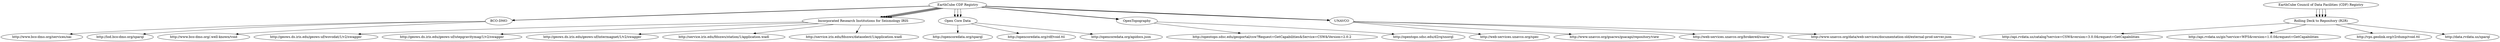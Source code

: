 digraph G {
	"db98a946097152d7469801730e93e264" -> "2d78d9c04b7d1aea116ccdc6ad6ea52f";
	"2d78d9c04b7d1aea116ccdc6ad6ea52f" -> "81f1ce7de790a0e9ac3a31a08bd10648";
	"db98a946097152d7469801730e93e264" -> "2d78d9c04b7d1aea116ccdc6ad6ea52f";
	"2d78d9c04b7d1aea116ccdc6ad6ea52f" -> "174d3aa41cb6b0f02a34219f540295fa";
	"db98a946097152d7469801730e93e264" -> "2d78d9c04b7d1aea116ccdc6ad6ea52f";
	"2d78d9c04b7d1aea116ccdc6ad6ea52f" -> "58c56b5c5627269ebd07d963022b9ff2";
	"db98a946097152d7469801730e93e264" -> "90dfbebf68f524a6a8dbeff352ecf448";
	"90dfbebf68f524a6a8dbeff352ecf448" -> "63cc12859ee94febfb007b6e228407bf";
	"db98a946097152d7469801730e93e264" -> "90dfbebf68f524a6a8dbeff352ecf448";
	"90dfbebf68f524a6a8dbeff352ecf448" -> "604657daef9c3aff7515b77e7dee8045";
	"db98a946097152d7469801730e93e264" -> "90dfbebf68f524a6a8dbeff352ecf448";
	"90dfbebf68f524a6a8dbeff352ecf448" -> "079c67d58f9d4969b6b0d57fb19c16e5";
	"db98a946097152d7469801730e93e264" -> "90dfbebf68f524a6a8dbeff352ecf448";
	"90dfbebf68f524a6a8dbeff352ecf448" -> "db78ba66d0cfd5586aca0d7a2b6d571c";
	"db98a946097152d7469801730e93e264" -> "90dfbebf68f524a6a8dbeff352ecf448";
	"90dfbebf68f524a6a8dbeff352ecf448" -> "f10e37099613cf49d596fee7278c6a64";
	"db98a946097152d7469801730e93e264" -> "e15f387803566b0d82a3c174396a1e95";
	"e15f387803566b0d82a3c174396a1e95" -> "b386ce1fe93982be2fdf5e1110a5ef8a";
	"db98a946097152d7469801730e93e264" -> "e15f387803566b0d82a3c174396a1e95";
	"e15f387803566b0d82a3c174396a1e95" -> "2c745f60d5ccbd213b534fe1d8a78cb0";
	"db98a946097152d7469801730e93e264" -> "e15f387803566b0d82a3c174396a1e95";
	"e15f387803566b0d82a3c174396a1e95" -> "7cc3b212259d28e5603799d1e7a52fb4";
	"db98a946097152d7469801730e93e264" -> "afb401eea3bb7cdf62016ada23155b91";
	"afb401eea3bb7cdf62016ada23155b91" -> "2679214a493e313ca7ed7a2067e22c29";
	"db98a946097152d7469801730e93e264" -> "afb401eea3bb7cdf62016ada23155b91";
	"afb401eea3bb7cdf62016ada23155b91" -> "4ef981a70e408e15db379f73d75a98c3";
	"2c8eb740f398650a307d7e6afee22e0e" -> "0a154bef8685c4808058d64559e9e095";
	"0a154bef8685c4808058d64559e9e095" -> "b20c36fea833aa94088ceffa5396429f";
	"2c8eb740f398650a307d7e6afee22e0e" -> "0a154bef8685c4808058d64559e9e095";
	"0a154bef8685c4808058d64559e9e095" -> "051ad7dfb9ff4d0eadf87c9ba35d6708";
	"2c8eb740f398650a307d7e6afee22e0e" -> "0a154bef8685c4808058d64559e9e095";
	"0a154bef8685c4808058d64559e9e095" -> "4964e868380cea89b8a02d79f06bfc9c";
	"2c8eb740f398650a307d7e6afee22e0e" -> "0a154bef8685c4808058d64559e9e095";
	"0a154bef8685c4808058d64559e9e095" -> "43d4fab2ba54bb65e402f4fb3f89e759";
	"db98a946097152d7469801730e93e264" -> "f22160b95912de8f1268a939b8f771f2";
	"f22160b95912de8f1268a939b8f771f2" -> "59672538539782e7ebe4253f0c76cbee";
	"db98a946097152d7469801730e93e264" -> "f22160b95912de8f1268a939b8f771f2";
	"f22160b95912de8f1268a939b8f771f2" -> "1f960c7372d4c78b4f1aa7504784278f";
	"db98a946097152d7469801730e93e264" -> "f22160b95912de8f1268a939b8f771f2";
	"f22160b95912de8f1268a939b8f771f2" -> "b33bd92106a80f42064abc8735351f44";
	"db98a946097152d7469801730e93e264" -> "f22160b95912de8f1268a939b8f771f2";
	"f22160b95912de8f1268a939b8f771f2" -> "846a70cdf933a1e6e6b47185f57064d9";
	"051ad7dfb9ff4d0eadf87c9ba35d6708" [ label="http://api.rvdata.us/gis?service=WFS&version=1.0.0&request=GetCapabilities" ];
	"079c67d58f9d4969b6b0d57fb19c16e5" [ label="http://geows.ds.iris.edu/geows-uf/intermagnet/1/v2/swagger" ];
	"0a154bef8685c4808058d64559e9e095" [ label="Rolling Deck to Repository (R2R)" ];
	"174d3aa41cb6b0f02a34219f540295fa" [ label="http://lod.bco-dmo.org/sparql" ];
	"1f960c7372d4c78b4f1aa7504784278f" [ label="http://www.unavco.org/gsacws/gsacapi/repository/view" ];
	"2679214a493e313ca7ed7a2067e22c29" [ label="http://opentopo.sdsc.edu/geoportal/csw?Request=GetCapabilities&Service=CSW&Version=2.0.2" ];
	"2c745f60d5ccbd213b534fe1d8a78cb0" [ label="http://opencoredata.org/rdf/void.ttl" ];
	"2c8eb740f398650a307d7e6afee22e0e" [ label="EarthCube Council of Data Facilities (CDF) Registry" ];
	"2d78d9c04b7d1aea116ccdc6ad6ea52f" [ label="BCO-DMO" ];
	"43d4fab2ba54bb65e402f4fb3f89e759" [ label="http://data.rvdata.us/sparql" ];
	"4964e868380cea89b8a02d79f06bfc9c" [ label="http://vps.geolink.org/r2rdump/void.ttl" ];
	"4ef981a70e408e15db379f73d75a98c3" [ label="http://opentopo.sdsc.edu/d2rq/snorql" ];
	"58c56b5c5627269ebd07d963022b9ff2" [ label="http://www.bco-dmo.org/.well-known/void" ];
	"59672538539782e7ebe4253f0c76cbee" [ label="http://web-services.unavco.org/spec" ];
	"604657daef9c3aff7515b77e7dee8045" [ label="http://geows.ds.iris.edu/geows-uf/utepgravitymag/1/v2/swagger" ];
	"63cc12859ee94febfb007b6e228407bf" [ label="http://geows.ds.iris.edu/geows-uf/wovodat/1/v2/swagger" ];
	"7cc3b212259d28e5603799d1e7a52fb4" [ label="http://opencoredata.org/apidocs.json" ];
	"81f1ce7de790a0e9ac3a31a08bd10648" [ label="http://www.bco-dmo.org/services/oai" ];
	"846a70cdf933a1e6e6b47185f57064d9" [ label="http://www.unavco.org/data/web-services/documentation-old/external-prod-server.json" ];
	"90dfbebf68f524a6a8dbeff352ecf448" [ label="Incorporated Research Institutions for Seismology IRIS" ];
	"afb401eea3bb7cdf62016ada23155b91" [ label="OpenTopography" ];
	"b20c36fea833aa94088ceffa5396429f" [ label="http://api.rvdata.us/catalog?service=CSW&version=3.0.0&request=GetCapabilities" ];
	"b33bd92106a80f42064abc8735351f44" [ label="http://web-services.unavco.org/brokered/ssara/" ];
	"b386ce1fe93982be2fdf5e1110a5ef8a" [ label="http://opencoredata.org/sparql" ];
	"db78ba66d0cfd5586aca0d7a2b6d571c" [ label="http://service.iris.edu/fdsnws/station/1/application.wadl" ];
	"db98a946097152d7469801730e93e264" [ label="EarthCube CDF Registry" ];
	"e15f387803566b0d82a3c174396a1e95" [ label="Open Core Data" ];
	"f10e37099613cf49d596fee7278c6a64" [ label="http://service.iris.edu/fdsnws/dataselect/1/application.wadl" ];
	"f22160b95912de8f1268a939b8f771f2" [ label="UNAVCO" ];

}

